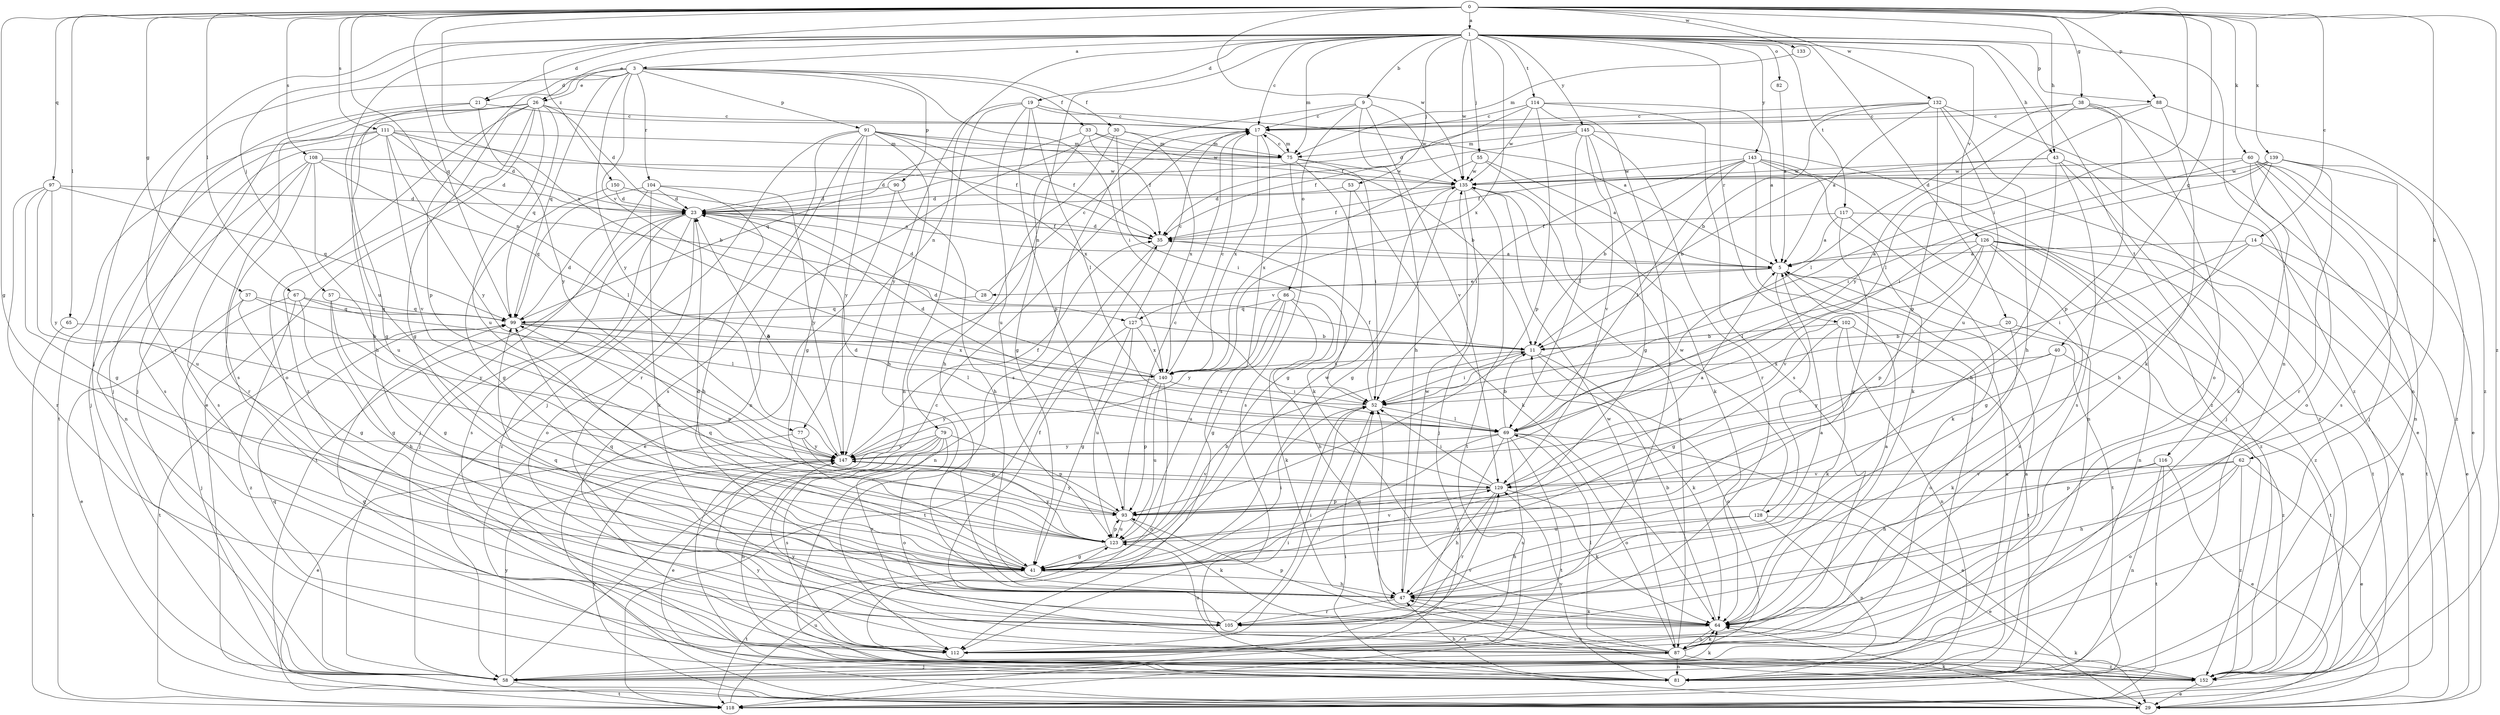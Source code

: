 strict digraph  {
0;
1;
3;
5;
9;
11;
14;
17;
19;
20;
21;
23;
26;
28;
29;
30;
33;
35;
37;
38;
40;
41;
43;
47;
52;
53;
55;
57;
58;
60;
62;
64;
65;
67;
69;
75;
77;
79;
81;
82;
86;
87;
88;
90;
91;
93;
97;
99;
102;
104;
105;
108;
111;
112;
114;
116;
117;
118;
123;
126;
127;
128;
129;
132;
133;
135;
139;
140;
143;
145;
147;
150;
152;
0 -> 1  [label=a];
0 -> 14  [label=c];
0 -> 37  [label=g];
0 -> 38  [label=g];
0 -> 40  [label=g];
0 -> 41  [label=g];
0 -> 43  [label=h];
0 -> 52  [label=i];
0 -> 60  [label=k];
0 -> 62  [label=k];
0 -> 65  [label=l];
0 -> 67  [label=l];
0 -> 77  [label=n];
0 -> 88  [label=p];
0 -> 97  [label=q];
0 -> 99  [label=q];
0 -> 108  [label=s];
0 -> 111  [label=s];
0 -> 132  [label=w];
0 -> 133  [label=w];
0 -> 135  [label=w];
0 -> 139  [label=x];
0 -> 140  [label=x];
0 -> 150  [label=z];
0 -> 152  [label=z];
1 -> 3  [label=a];
1 -> 9  [label=b];
1 -> 17  [label=c];
1 -> 19  [label=d];
1 -> 20  [label=d];
1 -> 21  [label=d];
1 -> 26  [label=e];
1 -> 43  [label=h];
1 -> 53  [label=j];
1 -> 55  [label=j];
1 -> 57  [label=j];
1 -> 58  [label=j];
1 -> 75  [label=m];
1 -> 77  [label=n];
1 -> 79  [label=n];
1 -> 81  [label=n];
1 -> 82  [label=o];
1 -> 88  [label=p];
1 -> 102  [label=r];
1 -> 114  [label=t];
1 -> 116  [label=t];
1 -> 117  [label=t];
1 -> 123  [label=u];
1 -> 126  [label=v];
1 -> 135  [label=w];
1 -> 140  [label=x];
1 -> 143  [label=y];
1 -> 145  [label=y];
3 -> 21  [label=d];
3 -> 26  [label=e];
3 -> 30  [label=f];
3 -> 33  [label=f];
3 -> 52  [label=i];
3 -> 90  [label=p];
3 -> 91  [label=p];
3 -> 93  [label=p];
3 -> 99  [label=q];
3 -> 104  [label=r];
3 -> 105  [label=r];
3 -> 127  [label=v];
3 -> 147  [label=y];
5 -> 28  [label=e];
5 -> 118  [label=t];
5 -> 127  [label=v];
5 -> 128  [label=v];
9 -> 17  [label=c];
9 -> 47  [label=h];
9 -> 86  [label=o];
9 -> 112  [label=s];
9 -> 129  [label=v];
9 -> 135  [label=w];
11 -> 52  [label=i];
11 -> 64  [label=k];
11 -> 87  [label=o];
11 -> 140  [label=x];
14 -> 5  [label=a];
14 -> 29  [label=e];
14 -> 41  [label=g];
14 -> 52  [label=i];
14 -> 118  [label=t];
17 -> 75  [label=m];
17 -> 112  [label=s];
17 -> 140  [label=x];
19 -> 5  [label=a];
19 -> 17  [label=c];
19 -> 69  [label=l];
19 -> 81  [label=n];
19 -> 93  [label=p];
19 -> 123  [label=u];
19 -> 147  [label=y];
20 -> 11  [label=b];
20 -> 87  [label=o];
20 -> 118  [label=t];
21 -> 17  [label=c];
21 -> 41  [label=g];
21 -> 58  [label=j];
21 -> 147  [label=y];
23 -> 35  [label=f];
23 -> 58  [label=j];
23 -> 87  [label=o];
23 -> 112  [label=s];
23 -> 118  [label=t];
23 -> 152  [label=z];
26 -> 17  [label=c];
26 -> 23  [label=d];
26 -> 29  [label=e];
26 -> 41  [label=g];
26 -> 47  [label=h];
26 -> 58  [label=j];
26 -> 87  [label=o];
26 -> 99  [label=q];
26 -> 112  [label=s];
26 -> 123  [label=u];
26 -> 152  [label=z];
28 -> 17  [label=c];
28 -> 23  [label=d];
28 -> 99  [label=q];
29 -> 52  [label=i];
29 -> 64  [label=k];
29 -> 147  [label=y];
30 -> 47  [label=h];
30 -> 52  [label=i];
30 -> 75  [label=m];
30 -> 81  [label=n];
30 -> 140  [label=x];
33 -> 11  [label=b];
33 -> 35  [label=f];
33 -> 41  [label=g];
33 -> 75  [label=m];
33 -> 99  [label=q];
35 -> 5  [label=a];
35 -> 23  [label=d];
35 -> 81  [label=n];
37 -> 29  [label=e];
37 -> 41  [label=g];
37 -> 99  [label=q];
37 -> 147  [label=y];
38 -> 17  [label=c];
38 -> 69  [label=l];
38 -> 81  [label=n];
38 -> 87  [label=o];
38 -> 93  [label=p];
38 -> 147  [label=y];
40 -> 64  [label=k];
40 -> 140  [label=x];
40 -> 147  [label=y];
40 -> 152  [label=z];
41 -> 23  [label=d];
41 -> 47  [label=h];
41 -> 52  [label=i];
41 -> 99  [label=q];
41 -> 118  [label=t];
41 -> 135  [label=w];
43 -> 11  [label=b];
43 -> 47  [label=h];
43 -> 58  [label=j];
43 -> 112  [label=s];
43 -> 135  [label=w];
43 -> 152  [label=z];
47 -> 5  [label=a];
47 -> 64  [label=k];
47 -> 99  [label=q];
47 -> 105  [label=r];
47 -> 135  [label=w];
52 -> 23  [label=d];
52 -> 35  [label=f];
52 -> 69  [label=l];
53 -> 23  [label=d];
53 -> 41  [label=g];
53 -> 64  [label=k];
55 -> 5  [label=a];
55 -> 64  [label=k];
55 -> 135  [label=w];
55 -> 140  [label=x];
57 -> 41  [label=g];
57 -> 47  [label=h];
57 -> 99  [label=q];
58 -> 5  [label=a];
58 -> 17  [label=c];
58 -> 64  [label=k];
58 -> 99  [label=q];
58 -> 118  [label=t];
58 -> 147  [label=y];
60 -> 29  [label=e];
60 -> 52  [label=i];
60 -> 58  [label=j];
60 -> 64  [label=k];
60 -> 81  [label=n];
60 -> 87  [label=o];
60 -> 135  [label=w];
62 -> 29  [label=e];
62 -> 47  [label=h];
62 -> 87  [label=o];
62 -> 93  [label=p];
62 -> 129  [label=v];
62 -> 152  [label=z];
64 -> 5  [label=a];
64 -> 11  [label=b];
64 -> 87  [label=o];
64 -> 93  [label=p];
64 -> 112  [label=s];
65 -> 11  [label=b];
65 -> 118  [label=t];
67 -> 41  [label=g];
67 -> 58  [label=j];
67 -> 69  [label=l];
67 -> 99  [label=q];
67 -> 152  [label=z];
69 -> 11  [label=b];
69 -> 29  [label=e];
69 -> 41  [label=g];
69 -> 87  [label=o];
69 -> 105  [label=r];
69 -> 112  [label=s];
69 -> 118  [label=t];
69 -> 147  [label=y];
75 -> 17  [label=c];
75 -> 23  [label=d];
75 -> 52  [label=i];
75 -> 64  [label=k];
75 -> 112  [label=s];
75 -> 135  [label=w];
77 -> 29  [label=e];
77 -> 93  [label=p];
77 -> 147  [label=y];
79 -> 29  [label=e];
79 -> 81  [label=n];
79 -> 87  [label=o];
79 -> 93  [label=p];
79 -> 105  [label=r];
79 -> 112  [label=s];
79 -> 147  [label=y];
81 -> 5  [label=a];
81 -> 47  [label=h];
81 -> 52  [label=i];
81 -> 129  [label=v];
82 -> 5  [label=a];
86 -> 41  [label=g];
86 -> 47  [label=h];
86 -> 64  [label=k];
86 -> 99  [label=q];
86 -> 123  [label=u];
86 -> 147  [label=y];
87 -> 52  [label=i];
87 -> 58  [label=j];
87 -> 64  [label=k];
87 -> 69  [label=l];
87 -> 81  [label=n];
87 -> 123  [label=u];
87 -> 135  [label=w];
87 -> 147  [label=y];
87 -> 152  [label=z];
88 -> 17  [label=c];
88 -> 64  [label=k];
88 -> 69  [label=l];
88 -> 152  [label=z];
90 -> 23  [label=d];
90 -> 29  [label=e];
90 -> 47  [label=h];
91 -> 35  [label=f];
91 -> 41  [label=g];
91 -> 47  [label=h];
91 -> 58  [label=j];
91 -> 75  [label=m];
91 -> 105  [label=r];
91 -> 112  [label=s];
91 -> 135  [label=w];
91 -> 140  [label=x];
91 -> 147  [label=y];
93 -> 17  [label=c];
93 -> 64  [label=k];
93 -> 123  [label=u];
93 -> 147  [label=y];
97 -> 23  [label=d];
97 -> 41  [label=g];
97 -> 99  [label=q];
97 -> 105  [label=r];
97 -> 123  [label=u];
97 -> 147  [label=y];
99 -> 11  [label=b];
99 -> 23  [label=d];
99 -> 69  [label=l];
99 -> 93  [label=p];
99 -> 118  [label=t];
99 -> 140  [label=x];
102 -> 11  [label=b];
102 -> 41  [label=g];
102 -> 64  [label=k];
102 -> 81  [label=n];
102 -> 118  [label=t];
104 -> 23  [label=d];
104 -> 47  [label=h];
104 -> 58  [label=j];
104 -> 64  [label=k];
104 -> 99  [label=q];
104 -> 147  [label=y];
105 -> 35  [label=f];
105 -> 52  [label=i];
108 -> 23  [label=d];
108 -> 69  [label=l];
108 -> 81  [label=n];
108 -> 105  [label=r];
108 -> 112  [label=s];
108 -> 123  [label=u];
108 -> 135  [label=w];
111 -> 11  [label=b];
111 -> 23  [label=d];
111 -> 35  [label=f];
111 -> 58  [label=j];
111 -> 75  [label=m];
111 -> 112  [label=s];
111 -> 118  [label=t];
111 -> 129  [label=v];
111 -> 147  [label=y];
112 -> 52  [label=i];
112 -> 129  [label=v];
114 -> 5  [label=a];
114 -> 17  [label=c];
114 -> 35  [label=f];
114 -> 93  [label=p];
114 -> 105  [label=r];
114 -> 112  [label=s];
114 -> 135  [label=w];
116 -> 29  [label=e];
116 -> 47  [label=h];
116 -> 81  [label=n];
116 -> 118  [label=t];
116 -> 129  [label=v];
117 -> 5  [label=a];
117 -> 35  [label=f];
117 -> 41  [label=g];
117 -> 64  [label=k];
117 -> 152  [label=z];
118 -> 123  [label=u];
123 -> 11  [label=b];
123 -> 41  [label=g];
123 -> 93  [label=p];
123 -> 99  [label=q];
123 -> 129  [label=v];
123 -> 147  [label=y];
126 -> 5  [label=a];
126 -> 29  [label=e];
126 -> 69  [label=l];
126 -> 81  [label=n];
126 -> 93  [label=p];
126 -> 112  [label=s];
126 -> 118  [label=t];
126 -> 129  [label=v];
126 -> 152  [label=z];
127 -> 11  [label=b];
127 -> 17  [label=c];
127 -> 41  [label=g];
127 -> 118  [label=t];
127 -> 123  [label=u];
127 -> 140  [label=x];
128 -> 29  [label=e];
128 -> 47  [label=h];
128 -> 81  [label=n];
128 -> 123  [label=u];
128 -> 135  [label=w];
129 -> 5  [label=a];
129 -> 23  [label=d];
129 -> 47  [label=h];
129 -> 52  [label=i];
129 -> 64  [label=k];
129 -> 93  [label=p];
129 -> 105  [label=r];
132 -> 5  [label=a];
132 -> 11  [label=b];
132 -> 17  [label=c];
132 -> 23  [label=d];
132 -> 47  [label=h];
132 -> 93  [label=p];
132 -> 123  [label=u];
132 -> 152  [label=z];
133 -> 75  [label=m];
135 -> 23  [label=d];
135 -> 35  [label=f];
135 -> 41  [label=g];
135 -> 58  [label=j];
135 -> 87  [label=o];
135 -> 118  [label=t];
139 -> 35  [label=f];
139 -> 47  [label=h];
139 -> 52  [label=i];
139 -> 105  [label=r];
139 -> 112  [label=s];
139 -> 135  [label=w];
139 -> 152  [label=z];
140 -> 17  [label=c];
140 -> 23  [label=d];
140 -> 52  [label=i];
140 -> 81  [label=n];
140 -> 93  [label=p];
140 -> 123  [label=u];
140 -> 147  [label=y];
143 -> 11  [label=b];
143 -> 29  [label=e];
143 -> 52  [label=i];
143 -> 58  [label=j];
143 -> 64  [label=k];
143 -> 69  [label=l];
143 -> 81  [label=n];
143 -> 135  [label=w];
145 -> 35  [label=f];
145 -> 41  [label=g];
145 -> 69  [label=l];
145 -> 75  [label=m];
145 -> 105  [label=r];
145 -> 129  [label=v];
145 -> 152  [label=z];
147 -> 23  [label=d];
147 -> 35  [label=f];
147 -> 129  [label=v];
150 -> 5  [label=a];
150 -> 23  [label=d];
150 -> 41  [label=g];
152 -> 29  [label=e];
152 -> 47  [label=h];
152 -> 64  [label=k];
152 -> 99  [label=q];
152 -> 147  [label=y];
}

